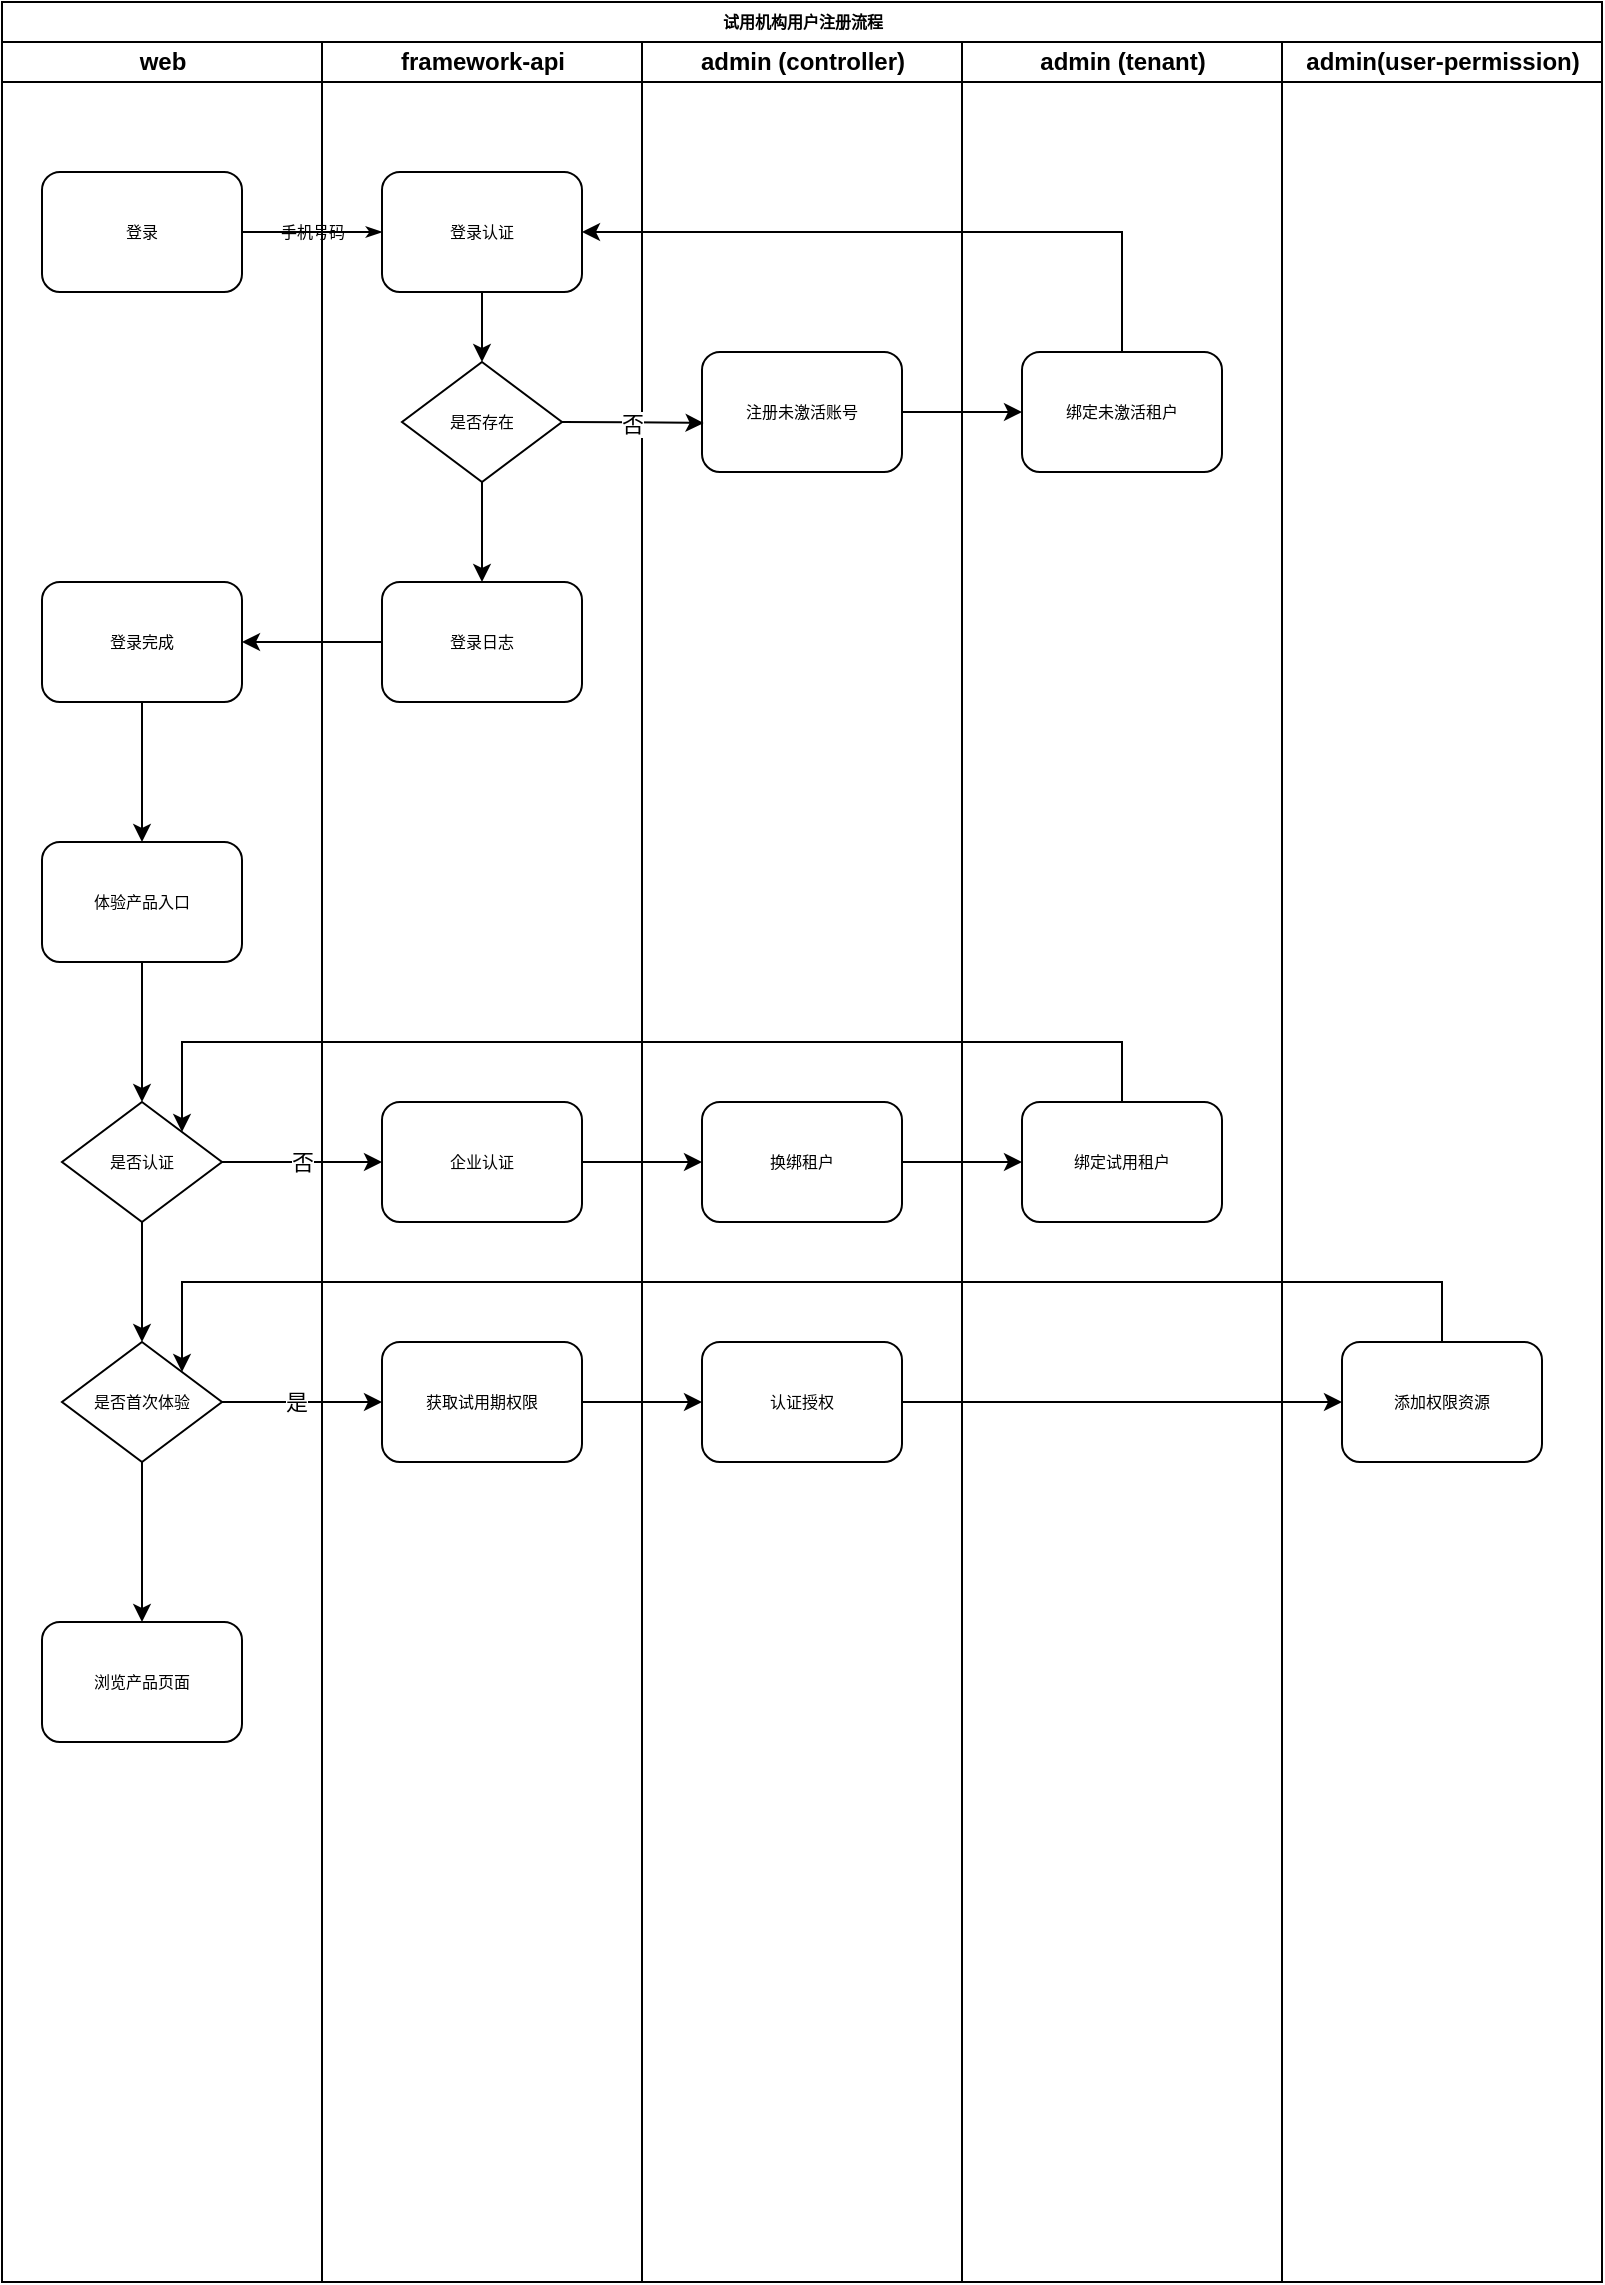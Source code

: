 <mxfile version="20.2.8" type="github">
  <diagram name="Page-1" id="74e2e168-ea6b-b213-b513-2b3c1d86103e">
    <mxGraphModel dx="1385" dy="662" grid="1" gridSize="10" guides="1" tooltips="1" connect="1" arrows="1" fold="1" page="1" pageScale="1" pageWidth="1100" pageHeight="850" background="none" math="0" shadow="0">
      <root>
        <mxCell id="0" />
        <mxCell id="1" parent="0" />
        <mxCell id="77e6c97f196da883-1" value="试用机构用户注册流程" style="swimlane;html=1;childLayout=stackLayout;startSize=20;rounded=0;shadow=0;labelBackgroundColor=none;strokeWidth=1;fontFamily=Verdana;fontSize=8;align=center;" parent="1" vertex="1">
          <mxGeometry x="70" y="40" width="800" height="1140" as="geometry" />
        </mxCell>
        <mxCell id="77e6c97f196da883-2" value="web" style="swimlane;html=1;startSize=20;" parent="77e6c97f196da883-1" vertex="1">
          <mxGeometry y="20" width="160" height="1120" as="geometry" />
        </mxCell>
        <mxCell id="77e6c97f196da883-8" value="登录" style="rounded=1;whiteSpace=wrap;html=1;shadow=0;labelBackgroundColor=none;strokeWidth=1;fontFamily=Verdana;fontSize=8;align=center;" parent="77e6c97f196da883-2" vertex="1">
          <mxGeometry x="20" y="65" width="100" height="60" as="geometry" />
        </mxCell>
        <mxCell id="yeu5ydfBFWtMkk7DWW7v-15" style="edgeStyle=orthogonalEdgeStyle;rounded=0;orthogonalLoop=1;jettySize=auto;html=1;entryX=0.5;entryY=0;entryDx=0;entryDy=0;elbow=vertical;" edge="1" parent="77e6c97f196da883-2" source="77e6c97f196da883-9">
          <mxGeometry relative="1" as="geometry">
            <mxPoint x="70" y="400" as="targetPoint" />
          </mxGeometry>
        </mxCell>
        <mxCell id="77e6c97f196da883-9" value="登录完成" style="rounded=1;whiteSpace=wrap;html=1;shadow=0;labelBackgroundColor=none;strokeWidth=1;fontFamily=Verdana;fontSize=8;align=center;" parent="77e6c97f196da883-2" vertex="1">
          <mxGeometry x="20" y="270" width="100" height="60" as="geometry" />
        </mxCell>
        <mxCell id="yeu5ydfBFWtMkk7DWW7v-23" style="edgeStyle=orthogonalEdgeStyle;rounded=0;orthogonalLoop=1;jettySize=auto;html=1;entryX=0.5;entryY=0;entryDx=0;entryDy=0;elbow=vertical;" edge="1" parent="77e6c97f196da883-2" source="yeu5ydfBFWtMkk7DWW7v-19" target="yeu5ydfBFWtMkk7DWW7v-22">
          <mxGeometry relative="1" as="geometry" />
        </mxCell>
        <mxCell id="yeu5ydfBFWtMkk7DWW7v-19" value="体验产品入口" style="rounded=1;whiteSpace=wrap;html=1;shadow=0;labelBackgroundColor=none;strokeWidth=1;fontFamily=Verdana;fontSize=8;align=center;" vertex="1" parent="77e6c97f196da883-2">
          <mxGeometry x="20" y="400" width="100" height="60" as="geometry" />
        </mxCell>
        <mxCell id="yeu5ydfBFWtMkk7DWW7v-33" style="edgeStyle=orthogonalEdgeStyle;rounded=0;orthogonalLoop=1;jettySize=auto;html=1;elbow=vertical;" edge="1" parent="77e6c97f196da883-2" source="yeu5ydfBFWtMkk7DWW7v-22" target="yeu5ydfBFWtMkk7DWW7v-32">
          <mxGeometry relative="1" as="geometry" />
        </mxCell>
        <mxCell id="yeu5ydfBFWtMkk7DWW7v-22" value="是否认证" style="rhombus;whiteSpace=wrap;html=1;rounded=0;shadow=0;labelBackgroundColor=none;strokeWidth=1;fontFamily=Verdana;fontSize=8;align=center;" vertex="1" parent="77e6c97f196da883-2">
          <mxGeometry x="30" y="530" width="80" height="60" as="geometry" />
        </mxCell>
        <mxCell id="yeu5ydfBFWtMkk7DWW7v-45" style="edgeStyle=orthogonalEdgeStyle;rounded=0;orthogonalLoop=1;jettySize=auto;html=1;elbow=vertical;" edge="1" parent="77e6c97f196da883-2" source="yeu5ydfBFWtMkk7DWW7v-32" target="yeu5ydfBFWtMkk7DWW7v-44">
          <mxGeometry relative="1" as="geometry" />
        </mxCell>
        <mxCell id="yeu5ydfBFWtMkk7DWW7v-32" value="是否首次体验" style="rhombus;whiteSpace=wrap;html=1;rounded=0;shadow=0;labelBackgroundColor=none;strokeWidth=1;fontFamily=Verdana;fontSize=8;align=center;" vertex="1" parent="77e6c97f196da883-2">
          <mxGeometry x="30" y="650" width="80" height="60" as="geometry" />
        </mxCell>
        <mxCell id="yeu5ydfBFWtMkk7DWW7v-44" value="浏览产品页面" style="rounded=1;whiteSpace=wrap;html=1;shadow=0;labelBackgroundColor=none;strokeWidth=1;fontFamily=Verdana;fontSize=8;align=center;" vertex="1" parent="77e6c97f196da883-2">
          <mxGeometry x="20" y="790" width="100" height="60" as="geometry" />
        </mxCell>
        <mxCell id="77e6c97f196da883-26" value="手机号码" style="edgeStyle=orthogonalEdgeStyle;rounded=1;html=1;labelBackgroundColor=none;startArrow=none;startFill=0;startSize=5;endArrow=classicThin;endFill=1;endSize=5;jettySize=auto;orthogonalLoop=1;strokeWidth=1;fontFamily=Verdana;fontSize=8" parent="77e6c97f196da883-1" source="77e6c97f196da883-8" target="77e6c97f196da883-11" edge="1">
          <mxGeometry relative="1" as="geometry" />
        </mxCell>
        <mxCell id="77e6c97f196da883-3" value="framework-api" style="swimlane;html=1;startSize=20;" parent="77e6c97f196da883-1" vertex="1">
          <mxGeometry x="160" y="20" width="160" height="1120" as="geometry" />
        </mxCell>
        <mxCell id="yeu5ydfBFWtMkk7DWW7v-5" style="edgeStyle=orthogonalEdgeStyle;curved=1;rounded=0;orthogonalLoop=1;jettySize=auto;html=1;" edge="1" parent="77e6c97f196da883-3" source="77e6c97f196da883-11" target="yeu5ydfBFWtMkk7DWW7v-4">
          <mxGeometry relative="1" as="geometry" />
        </mxCell>
        <mxCell id="77e6c97f196da883-11" value="登录认证" style="rounded=1;whiteSpace=wrap;html=1;shadow=0;labelBackgroundColor=none;strokeWidth=1;fontFamily=Verdana;fontSize=8;align=center;" parent="77e6c97f196da883-3" vertex="1">
          <mxGeometry x="30" y="65" width="100" height="60" as="geometry" />
        </mxCell>
        <mxCell id="yeu5ydfBFWtMkk7DWW7v-12" style="edgeStyle=orthogonalEdgeStyle;rounded=0;orthogonalLoop=1;jettySize=auto;html=1;entryX=0.5;entryY=0;entryDx=0;entryDy=0;elbow=vertical;" edge="1" parent="77e6c97f196da883-3" source="yeu5ydfBFWtMkk7DWW7v-4" target="yeu5ydfBFWtMkk7DWW7v-11">
          <mxGeometry relative="1" as="geometry" />
        </mxCell>
        <mxCell id="yeu5ydfBFWtMkk7DWW7v-4" value="是否存在" style="rhombus;whiteSpace=wrap;html=1;rounded=0;shadow=0;labelBackgroundColor=none;strokeWidth=1;fontFamily=Verdana;fontSize=8;align=center;" vertex="1" parent="77e6c97f196da883-3">
          <mxGeometry x="40" y="160" width="80" height="60" as="geometry" />
        </mxCell>
        <mxCell id="yeu5ydfBFWtMkk7DWW7v-11" value="登录日志" style="rounded=1;whiteSpace=wrap;html=1;shadow=0;labelBackgroundColor=none;strokeWidth=1;fontFamily=Verdana;fontSize=8;align=center;" vertex="1" parent="77e6c97f196da883-3">
          <mxGeometry x="30" y="270" width="100" height="60" as="geometry" />
        </mxCell>
        <mxCell id="yeu5ydfBFWtMkk7DWW7v-25" value="企业认证" style="rounded=1;whiteSpace=wrap;html=1;shadow=0;labelBackgroundColor=none;strokeWidth=1;fontFamily=Verdana;fontSize=8;align=center;" vertex="1" parent="77e6c97f196da883-3">
          <mxGeometry x="30" y="530" width="100" height="60" as="geometry" />
        </mxCell>
        <mxCell id="yeu5ydfBFWtMkk7DWW7v-34" value="获取试用期权限" style="rounded=1;whiteSpace=wrap;html=1;shadow=0;labelBackgroundColor=none;strokeWidth=1;fontFamily=Verdana;fontSize=8;align=center;" vertex="1" parent="77e6c97f196da883-3">
          <mxGeometry x="30" y="650" width="100" height="60" as="geometry" />
        </mxCell>
        <mxCell id="77e6c97f196da883-4" value="admin (controller)" style="swimlane;html=1;startSize=20;" parent="77e6c97f196da883-1" vertex="1">
          <mxGeometry x="320" y="20" width="160" height="1120" as="geometry" />
        </mxCell>
        <mxCell id="77e6c97f196da883-12" value="注册未激活账号" style="rounded=1;whiteSpace=wrap;html=1;shadow=0;labelBackgroundColor=none;strokeWidth=1;fontFamily=Verdana;fontSize=8;align=center;" parent="77e6c97f196da883-4" vertex="1">
          <mxGeometry x="30" y="155" width="100" height="60" as="geometry" />
        </mxCell>
        <mxCell id="yeu5ydfBFWtMkk7DWW7v-27" value="换绑租户" style="rounded=1;whiteSpace=wrap;html=1;shadow=0;labelBackgroundColor=none;strokeWidth=1;fontFamily=Verdana;fontSize=8;align=center;" vertex="1" parent="77e6c97f196da883-4">
          <mxGeometry x="30" y="530" width="100" height="60" as="geometry" />
        </mxCell>
        <mxCell id="yeu5ydfBFWtMkk7DWW7v-38" value="认证授权" style="rounded=1;whiteSpace=wrap;html=1;shadow=0;labelBackgroundColor=none;strokeWidth=1;fontFamily=Verdana;fontSize=8;align=center;" vertex="1" parent="77e6c97f196da883-4">
          <mxGeometry x="30" y="650" width="100" height="60" as="geometry" />
        </mxCell>
        <mxCell id="77e6c97f196da883-5" value="admin (tenant)" style="swimlane;html=1;startSize=20;" parent="77e6c97f196da883-1" vertex="1">
          <mxGeometry x="480" y="20" width="160" height="1120" as="geometry" />
        </mxCell>
        <mxCell id="yeu5ydfBFWtMkk7DWW7v-7" value="绑定未激活租户" style="rounded=1;whiteSpace=wrap;html=1;shadow=0;labelBackgroundColor=none;strokeWidth=1;fontFamily=Verdana;fontSize=8;align=center;" vertex="1" parent="77e6c97f196da883-5">
          <mxGeometry x="30" y="155" width="100" height="60" as="geometry" />
        </mxCell>
        <mxCell id="yeu5ydfBFWtMkk7DWW7v-29" value="绑定试用租户" style="rounded=1;whiteSpace=wrap;html=1;shadow=0;labelBackgroundColor=none;strokeWidth=1;fontFamily=Verdana;fontSize=8;align=center;" vertex="1" parent="77e6c97f196da883-5">
          <mxGeometry x="30" y="530" width="100" height="60" as="geometry" />
        </mxCell>
        <mxCell id="77e6c97f196da883-6" value="admin(user-permission)" style="swimlane;html=1;startSize=20;" parent="77e6c97f196da883-1" vertex="1">
          <mxGeometry x="640" y="20" width="160" height="1120" as="geometry" />
        </mxCell>
        <mxCell id="yeu5ydfBFWtMkk7DWW7v-40" value="添加权限资源" style="rounded=1;whiteSpace=wrap;html=1;shadow=0;labelBackgroundColor=none;strokeWidth=1;fontFamily=Verdana;fontSize=8;align=center;" vertex="1" parent="77e6c97f196da883-6">
          <mxGeometry x="30" y="650" width="100" height="60" as="geometry" />
        </mxCell>
        <mxCell id="yeu5ydfBFWtMkk7DWW7v-6" value="否" style="edgeStyle=orthogonalEdgeStyle;curved=1;rounded=0;orthogonalLoop=1;jettySize=auto;html=1;entryX=0.008;entryY=0.592;entryDx=0;entryDy=0;entryPerimeter=0;" edge="1" parent="77e6c97f196da883-1" source="yeu5ydfBFWtMkk7DWW7v-4" target="77e6c97f196da883-12">
          <mxGeometry relative="1" as="geometry" />
        </mxCell>
        <mxCell id="yeu5ydfBFWtMkk7DWW7v-8" style="edgeStyle=orthogonalEdgeStyle;curved=1;rounded=0;orthogonalLoop=1;jettySize=auto;html=1;entryX=0;entryY=0.5;entryDx=0;entryDy=0;" edge="1" parent="77e6c97f196da883-1" source="77e6c97f196da883-12" target="yeu5ydfBFWtMkk7DWW7v-7">
          <mxGeometry relative="1" as="geometry" />
        </mxCell>
        <mxCell id="yeu5ydfBFWtMkk7DWW7v-10" style="edgeStyle=orthogonalEdgeStyle;rounded=0;orthogonalLoop=1;jettySize=auto;html=1;entryX=1;entryY=0.5;entryDx=0;entryDy=0;elbow=vertical;" edge="1" parent="77e6c97f196da883-1" source="yeu5ydfBFWtMkk7DWW7v-7" target="77e6c97f196da883-11">
          <mxGeometry relative="1" as="geometry">
            <Array as="points">
              <mxPoint x="560" y="115" />
            </Array>
          </mxGeometry>
        </mxCell>
        <mxCell id="yeu5ydfBFWtMkk7DWW7v-13" style="edgeStyle=orthogonalEdgeStyle;rounded=0;orthogonalLoop=1;jettySize=auto;html=1;entryX=1;entryY=0.5;entryDx=0;entryDy=0;elbow=vertical;" edge="1" parent="77e6c97f196da883-1" source="yeu5ydfBFWtMkk7DWW7v-11" target="77e6c97f196da883-9">
          <mxGeometry relative="1" as="geometry" />
        </mxCell>
        <mxCell id="yeu5ydfBFWtMkk7DWW7v-26" value="否" style="edgeStyle=orthogonalEdgeStyle;rounded=0;orthogonalLoop=1;jettySize=auto;html=1;entryX=0;entryY=0.5;entryDx=0;entryDy=0;elbow=vertical;" edge="1" parent="77e6c97f196da883-1" source="yeu5ydfBFWtMkk7DWW7v-22" target="yeu5ydfBFWtMkk7DWW7v-25">
          <mxGeometry relative="1" as="geometry" />
        </mxCell>
        <mxCell id="yeu5ydfBFWtMkk7DWW7v-28" style="edgeStyle=orthogonalEdgeStyle;rounded=0;orthogonalLoop=1;jettySize=auto;html=1;entryX=0;entryY=0.5;entryDx=0;entryDy=0;elbow=vertical;" edge="1" parent="77e6c97f196da883-1" source="yeu5ydfBFWtMkk7DWW7v-25" target="yeu5ydfBFWtMkk7DWW7v-27">
          <mxGeometry relative="1" as="geometry" />
        </mxCell>
        <mxCell id="yeu5ydfBFWtMkk7DWW7v-30" style="edgeStyle=orthogonalEdgeStyle;rounded=0;orthogonalLoop=1;jettySize=auto;html=1;entryX=0;entryY=0.5;entryDx=0;entryDy=0;elbow=vertical;" edge="1" parent="77e6c97f196da883-1" source="yeu5ydfBFWtMkk7DWW7v-27" target="yeu5ydfBFWtMkk7DWW7v-29">
          <mxGeometry relative="1" as="geometry" />
        </mxCell>
        <mxCell id="yeu5ydfBFWtMkk7DWW7v-36" style="edgeStyle=orthogonalEdgeStyle;rounded=0;orthogonalLoop=1;jettySize=auto;html=1;entryX=0;entryY=0.5;entryDx=0;entryDy=0;elbow=vertical;" edge="1" parent="77e6c97f196da883-1" source="yeu5ydfBFWtMkk7DWW7v-32" target="yeu5ydfBFWtMkk7DWW7v-34">
          <mxGeometry relative="1" as="geometry" />
        </mxCell>
        <mxCell id="yeu5ydfBFWtMkk7DWW7v-37" value="是" style="edgeLabel;html=1;align=center;verticalAlign=middle;resizable=0;points=[];" vertex="1" connectable="0" parent="yeu5ydfBFWtMkk7DWW7v-36">
          <mxGeometry x="-0.271" relative="1" as="geometry">
            <mxPoint x="8" as="offset" />
          </mxGeometry>
        </mxCell>
        <mxCell id="yeu5ydfBFWtMkk7DWW7v-39" style="edgeStyle=orthogonalEdgeStyle;rounded=0;orthogonalLoop=1;jettySize=auto;html=1;entryX=0;entryY=0.5;entryDx=0;entryDy=0;elbow=vertical;" edge="1" parent="77e6c97f196da883-1" source="yeu5ydfBFWtMkk7DWW7v-34" target="yeu5ydfBFWtMkk7DWW7v-38">
          <mxGeometry relative="1" as="geometry" />
        </mxCell>
        <mxCell id="yeu5ydfBFWtMkk7DWW7v-41" style="edgeStyle=orthogonalEdgeStyle;rounded=0;orthogonalLoop=1;jettySize=auto;html=1;entryX=0;entryY=0.5;entryDx=0;entryDy=0;elbow=vertical;" edge="1" parent="77e6c97f196da883-1" source="yeu5ydfBFWtMkk7DWW7v-38" target="yeu5ydfBFWtMkk7DWW7v-40">
          <mxGeometry relative="1" as="geometry" />
        </mxCell>
        <mxCell id="yeu5ydfBFWtMkk7DWW7v-46" style="edgeStyle=orthogonalEdgeStyle;rounded=0;orthogonalLoop=1;jettySize=auto;html=1;entryX=1;entryY=0;entryDx=0;entryDy=0;elbow=vertical;" edge="1" parent="77e6c97f196da883-1" source="yeu5ydfBFWtMkk7DWW7v-40" target="yeu5ydfBFWtMkk7DWW7v-32">
          <mxGeometry relative="1" as="geometry">
            <Array as="points">
              <mxPoint x="720" y="640" />
              <mxPoint x="90" y="640" />
            </Array>
          </mxGeometry>
        </mxCell>
        <mxCell id="yeu5ydfBFWtMkk7DWW7v-47" style="edgeStyle=orthogonalEdgeStyle;rounded=0;orthogonalLoop=1;jettySize=auto;html=1;entryX=1;entryY=0;entryDx=0;entryDy=0;elbow=vertical;" edge="1" parent="77e6c97f196da883-1" source="yeu5ydfBFWtMkk7DWW7v-29" target="yeu5ydfBFWtMkk7DWW7v-22">
          <mxGeometry relative="1" as="geometry">
            <Array as="points">
              <mxPoint x="560" y="520" />
              <mxPoint x="90" y="520" />
            </Array>
          </mxGeometry>
        </mxCell>
      </root>
    </mxGraphModel>
  </diagram>
</mxfile>
